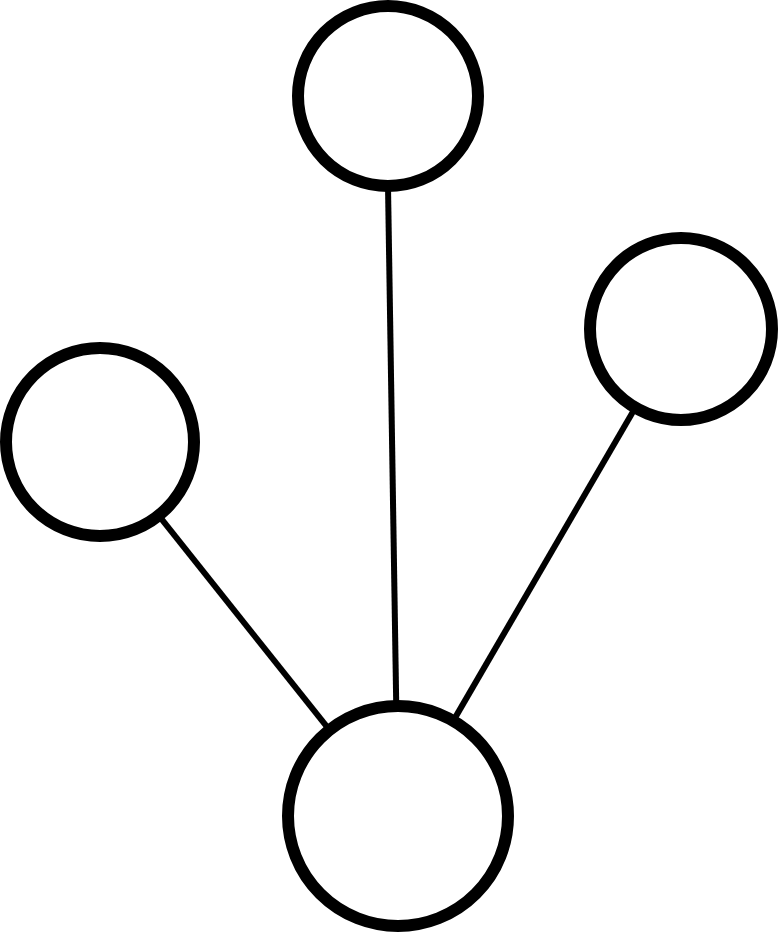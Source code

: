 <mxfile version="24.0.1" type="device">
  <diagram name="Page-1" id="kS6lkXnEapIBtITmmY0S">
    <mxGraphModel dx="1363" dy="924" grid="0" gridSize="10" guides="1" tooltips="1" connect="1" arrows="1" fold="1" page="1" pageScale="1" pageWidth="1000" pageHeight="1000" background="none" math="0" shadow="0">
      <root>
        <mxCell id="0" />
        <mxCell id="1" parent="0" />
        <mxCell id="mM-_cyj1IeP0TL1Ck-X1-1" value="" style="ellipse;whiteSpace=wrap;html=1;aspect=fixed;strokeWidth=6;fillColor=none;" vertex="1" parent="1">
          <mxGeometry x="304" y="446" width="94" height="94" as="geometry" />
        </mxCell>
        <mxCell id="mM-_cyj1IeP0TL1Ck-X1-2" value="" style="ellipse;whiteSpace=wrap;html=1;aspect=fixed;strokeWidth=6;fillColor=none;" vertex="1" parent="1">
          <mxGeometry x="450" y="275" width="90" height="90" as="geometry" />
        </mxCell>
        <mxCell id="mM-_cyj1IeP0TL1Ck-X1-3" value="" style="ellipse;whiteSpace=wrap;html=1;aspect=fixed;strokeWidth=6;fillColor=none;" vertex="1" parent="1">
          <mxGeometry x="596" y="391" width="91" height="91" as="geometry" />
        </mxCell>
        <mxCell id="mM-_cyj1IeP0TL1Ck-X1-4" value="" style="endArrow=none;html=1;rounded=0;exitX=0.5;exitY=1;exitDx=0;exitDy=0;strokeWidth=3;" edge="1" parent="1" source="mM-_cyj1IeP0TL1Ck-X1-2" target="mM-_cyj1IeP0TL1Ck-X1-5">
          <mxGeometry width="50" height="50" relative="1" as="geometry">
            <mxPoint x="482" y="547" as="sourcePoint" />
            <mxPoint x="532" y="497" as="targetPoint" />
          </mxGeometry>
        </mxCell>
        <mxCell id="mM-_cyj1IeP0TL1Ck-X1-5" value="" style="ellipse;whiteSpace=wrap;html=1;aspect=fixed;strokeWidth=6;fillColor=none;" vertex="1" parent="1">
          <mxGeometry x="445" y="625" width="110" height="110" as="geometry" />
        </mxCell>
        <mxCell id="mM-_cyj1IeP0TL1Ck-X1-6" value="" style="endArrow=none;html=1;rounded=0;strokeWidth=3;" edge="1" parent="1" source="mM-_cyj1IeP0TL1Ck-X1-1" target="mM-_cyj1IeP0TL1Ck-X1-5">
          <mxGeometry width="50" height="50" relative="1" as="geometry">
            <mxPoint x="482" y="547" as="sourcePoint" />
            <mxPoint x="532" y="497" as="targetPoint" />
          </mxGeometry>
        </mxCell>
        <mxCell id="mM-_cyj1IeP0TL1Ck-X1-7" value="" style="endArrow=none;html=1;rounded=0;strokeWidth=3;" edge="1" parent="1" source="mM-_cyj1IeP0TL1Ck-X1-5" target="mM-_cyj1IeP0TL1Ck-X1-3">
          <mxGeometry width="50" height="50" relative="1" as="geometry">
            <mxPoint x="482" y="547" as="sourcePoint" />
            <mxPoint x="532" y="497" as="targetPoint" />
          </mxGeometry>
        </mxCell>
      </root>
    </mxGraphModel>
  </diagram>
</mxfile>
